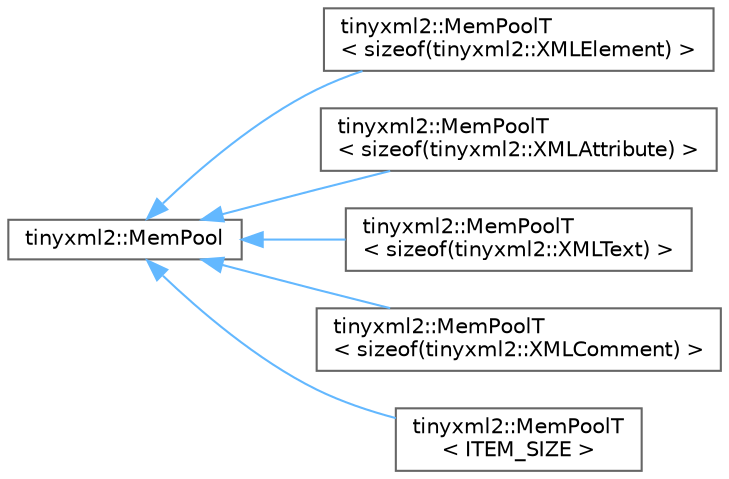 digraph "Representação gráfica da hiearquia da classe"
{
 // LATEX_PDF_SIZE
  bgcolor="transparent";
  edge [fontname=Helvetica,fontsize=10,labelfontname=Helvetica,labelfontsize=10];
  node [fontname=Helvetica,fontsize=10,shape=box,height=0.2,width=0.4];
  rankdir="LR";
  Node0 [id="Node000000",label="tinyxml2::MemPool",height=0.2,width=0.4,color="grey40", fillcolor="white", style="filled",URL="$classtinyxml2_1_1_mem_pool.html",tooltip=" "];
  Node0 -> Node1 [id="edge4_Node000000_Node000001",dir="back",color="steelblue1",style="solid",tooltip=" "];
  Node1 [id="Node000001",label="tinyxml2::MemPoolT\l\< sizeof(tinyxml2::XMLElement) \>",height=0.2,width=0.4,color="grey40", fillcolor="white", style="filled",URL="$classtinyxml2_1_1_mem_pool_t.html",tooltip=" "];
  Node0 -> Node2 [id="edge5_Node000000_Node000002",dir="back",color="steelblue1",style="solid",tooltip=" "];
  Node2 [id="Node000002",label="tinyxml2::MemPoolT\l\< sizeof(tinyxml2::XMLAttribute) \>",height=0.2,width=0.4,color="grey40", fillcolor="white", style="filled",URL="$classtinyxml2_1_1_mem_pool_t.html",tooltip=" "];
  Node0 -> Node3 [id="edge6_Node000000_Node000003",dir="back",color="steelblue1",style="solid",tooltip=" "];
  Node3 [id="Node000003",label="tinyxml2::MemPoolT\l\< sizeof(tinyxml2::XMLText) \>",height=0.2,width=0.4,color="grey40", fillcolor="white", style="filled",URL="$classtinyxml2_1_1_mem_pool_t.html",tooltip=" "];
  Node0 -> Node4 [id="edge7_Node000000_Node000004",dir="back",color="steelblue1",style="solid",tooltip=" "];
  Node4 [id="Node000004",label="tinyxml2::MemPoolT\l\< sizeof(tinyxml2::XMLComment) \>",height=0.2,width=0.4,color="grey40", fillcolor="white", style="filled",URL="$classtinyxml2_1_1_mem_pool_t.html",tooltip=" "];
  Node0 -> Node5 [id="edge8_Node000000_Node000005",dir="back",color="steelblue1",style="solid",tooltip=" "];
  Node5 [id="Node000005",label="tinyxml2::MemPoolT\l\< ITEM_SIZE \>",height=0.2,width=0.4,color="grey40", fillcolor="white", style="filled",URL="$classtinyxml2_1_1_mem_pool_t.html",tooltip=" "];
}
